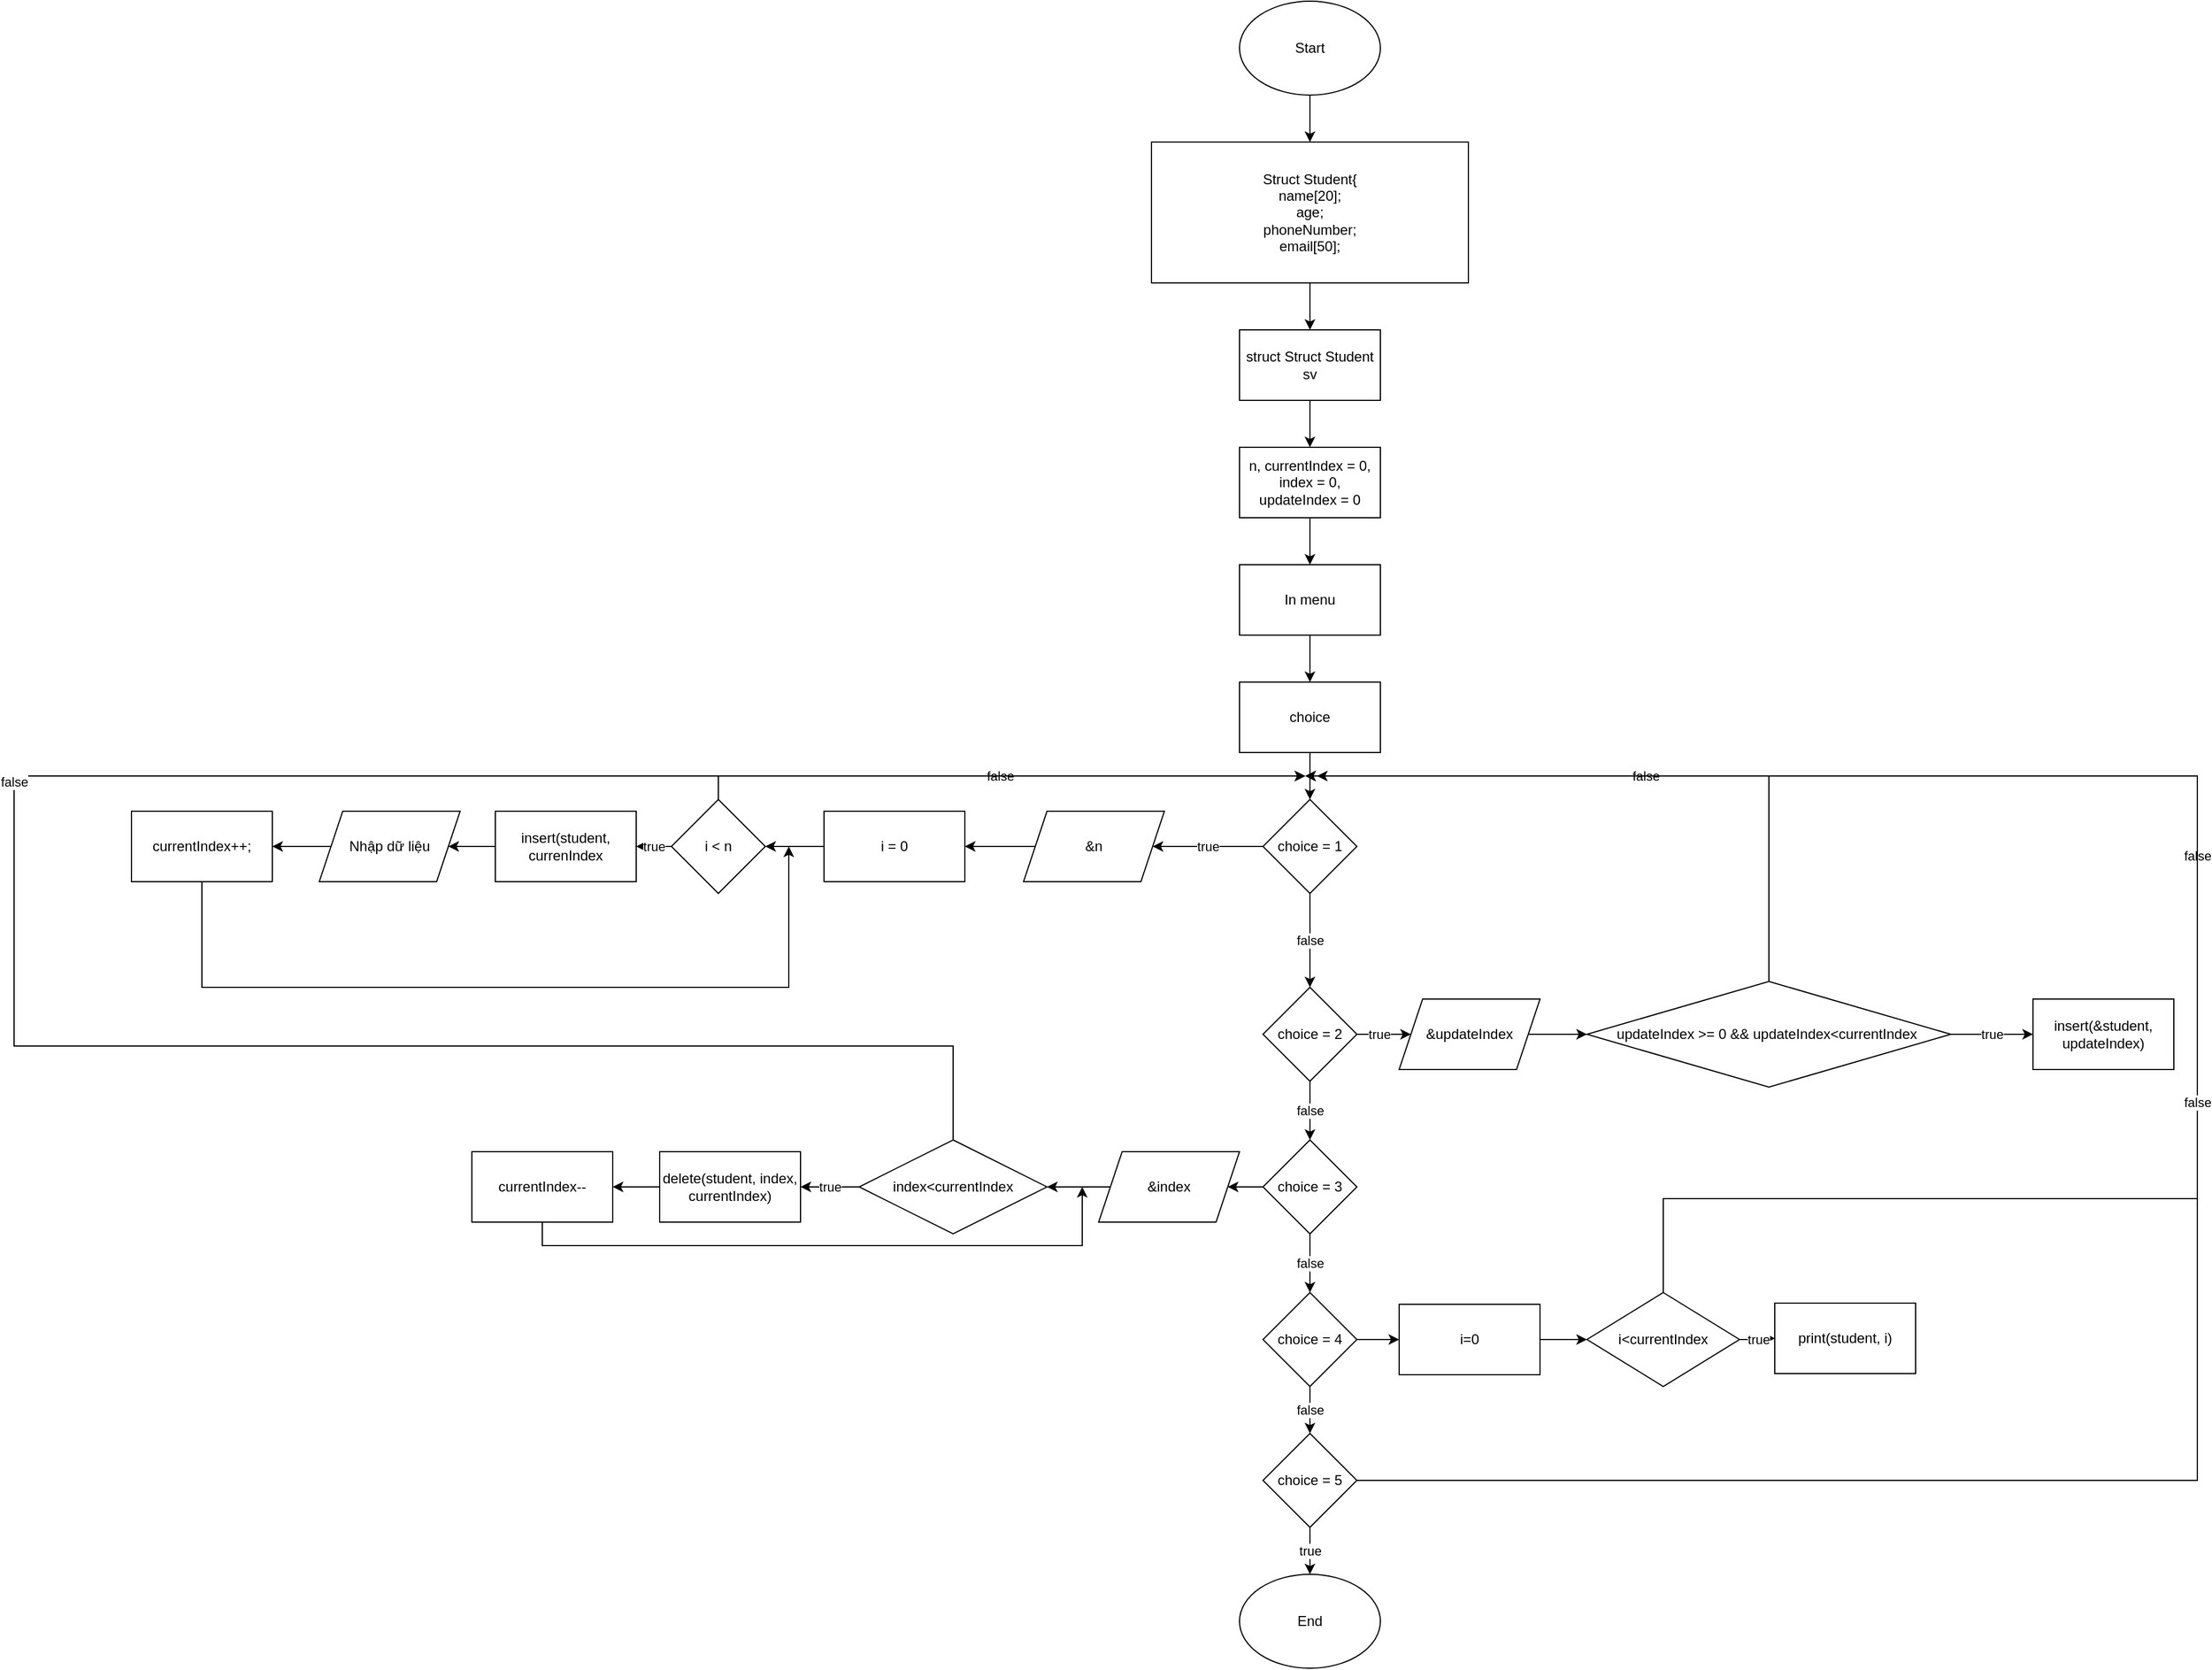 <mxfile version="22.0.3" type="device">
  <diagram id="C5RBs43oDa-KdzZeNtuy" name="Page-1">
    <mxGraphModel dx="3947" dy="1515" grid="1" gridSize="10" guides="1" tooltips="1" connect="1" arrows="1" fold="1" page="1" pageScale="1" pageWidth="827" pageHeight="1169" math="0" shadow="0">
      <root>
        <mxCell id="WIyWlLk6GJQsqaUBKTNV-0" />
        <mxCell id="WIyWlLk6GJQsqaUBKTNV-1" parent="WIyWlLk6GJQsqaUBKTNV-0" />
        <mxCell id="4SZAvXcc_9hS6sKojA4J-2" value="" style="edgeStyle=orthogonalEdgeStyle;rounded=0;orthogonalLoop=1;jettySize=auto;html=1;" edge="1" parent="WIyWlLk6GJQsqaUBKTNV-1" source="4SZAvXcc_9hS6sKojA4J-0" target="4SZAvXcc_9hS6sKojA4J-1">
          <mxGeometry relative="1" as="geometry" />
        </mxCell>
        <mxCell id="4SZAvXcc_9hS6sKojA4J-0" value="Start" style="ellipse;whiteSpace=wrap;html=1;" vertex="1" parent="WIyWlLk6GJQsqaUBKTNV-1">
          <mxGeometry x="354" width="120" height="80" as="geometry" />
        </mxCell>
        <mxCell id="4SZAvXcc_9hS6sKojA4J-4" value="" style="edgeStyle=orthogonalEdgeStyle;rounded=0;orthogonalLoop=1;jettySize=auto;html=1;" edge="1" parent="WIyWlLk6GJQsqaUBKTNV-1" source="4SZAvXcc_9hS6sKojA4J-1" target="4SZAvXcc_9hS6sKojA4J-3">
          <mxGeometry relative="1" as="geometry" />
        </mxCell>
        <mxCell id="4SZAvXcc_9hS6sKojA4J-1" value="Struct Student{&lt;br&gt;name[20];&lt;br&gt;age;&lt;br&gt;phoneNumber;&lt;br&gt;email[50];" style="whiteSpace=wrap;html=1;" vertex="1" parent="WIyWlLk6GJQsqaUBKTNV-1">
          <mxGeometry x="279" y="120" width="270" height="120" as="geometry" />
        </mxCell>
        <mxCell id="4SZAvXcc_9hS6sKojA4J-22" value="" style="edgeStyle=orthogonalEdgeStyle;rounded=0;orthogonalLoop=1;jettySize=auto;html=1;" edge="1" parent="WIyWlLk6GJQsqaUBKTNV-1" source="4SZAvXcc_9hS6sKojA4J-3" target="4SZAvXcc_9hS6sKojA4J-21">
          <mxGeometry relative="1" as="geometry" />
        </mxCell>
        <mxCell id="4SZAvXcc_9hS6sKojA4J-3" value="struct Struct Student sv" style="whiteSpace=wrap;html=1;" vertex="1" parent="WIyWlLk6GJQsqaUBKTNV-1">
          <mxGeometry x="354" y="280" width="120" height="60" as="geometry" />
        </mxCell>
        <mxCell id="4SZAvXcc_9hS6sKojA4J-9" value="" style="edgeStyle=orthogonalEdgeStyle;rounded=0;orthogonalLoop=1;jettySize=auto;html=1;" edge="1" parent="WIyWlLk6GJQsqaUBKTNV-1" source="4SZAvXcc_9hS6sKojA4J-7" target="4SZAvXcc_9hS6sKojA4J-8">
          <mxGeometry relative="1" as="geometry" />
        </mxCell>
        <mxCell id="4SZAvXcc_9hS6sKojA4J-7" value="In menu" style="rounded=0;whiteSpace=wrap;html=1;" vertex="1" parent="WIyWlLk6GJQsqaUBKTNV-1">
          <mxGeometry x="354" y="480" width="120" height="60" as="geometry" />
        </mxCell>
        <mxCell id="4SZAvXcc_9hS6sKojA4J-11" value="" style="edgeStyle=orthogonalEdgeStyle;rounded=0;orthogonalLoop=1;jettySize=auto;html=1;" edge="1" parent="WIyWlLk6GJQsqaUBKTNV-1" source="4SZAvXcc_9hS6sKojA4J-8" target="4SZAvXcc_9hS6sKojA4J-10">
          <mxGeometry relative="1" as="geometry" />
        </mxCell>
        <mxCell id="4SZAvXcc_9hS6sKojA4J-8" value="choice" style="whiteSpace=wrap;html=1;rounded=0;" vertex="1" parent="WIyWlLk6GJQsqaUBKTNV-1">
          <mxGeometry x="354" y="580" width="120" height="60" as="geometry" />
        </mxCell>
        <mxCell id="4SZAvXcc_9hS6sKojA4J-31" value="false" style="edgeStyle=orthogonalEdgeStyle;rounded=0;orthogonalLoop=1;jettySize=auto;html=1;" edge="1" parent="WIyWlLk6GJQsqaUBKTNV-1" source="4SZAvXcc_9hS6sKojA4J-10" target="4SZAvXcc_9hS6sKojA4J-30">
          <mxGeometry relative="1" as="geometry" />
        </mxCell>
        <mxCell id="4SZAvXcc_9hS6sKojA4J-43" value="true" style="edgeStyle=orthogonalEdgeStyle;rounded=0;orthogonalLoop=1;jettySize=auto;html=1;" edge="1" parent="WIyWlLk6GJQsqaUBKTNV-1" source="4SZAvXcc_9hS6sKojA4J-10" target="4SZAvXcc_9hS6sKojA4J-47">
          <mxGeometry relative="1" as="geometry">
            <mxPoint x="300" y="720" as="targetPoint" />
          </mxGeometry>
        </mxCell>
        <mxCell id="4SZAvXcc_9hS6sKojA4J-10" value="choice = 1" style="rhombus;whiteSpace=wrap;html=1;rounded=0;" vertex="1" parent="WIyWlLk6GJQsqaUBKTNV-1">
          <mxGeometry x="374" y="680" width="80" height="80" as="geometry" />
        </mxCell>
        <mxCell id="4SZAvXcc_9hS6sKojA4J-18" value="" style="edgeStyle=orthogonalEdgeStyle;rounded=0;orthogonalLoop=1;jettySize=auto;html=1;" edge="1" parent="WIyWlLk6GJQsqaUBKTNV-1" source="4SZAvXcc_9hS6sKojA4J-16" target="4SZAvXcc_9hS6sKojA4J-17">
          <mxGeometry relative="1" as="geometry" />
        </mxCell>
        <mxCell id="4SZAvXcc_9hS6sKojA4J-16" value="i = 0" style="rounded=0;whiteSpace=wrap;html=1;" vertex="1" parent="WIyWlLk6GJQsqaUBKTNV-1">
          <mxGeometry y="690" width="120" height="60" as="geometry" />
        </mxCell>
        <mxCell id="4SZAvXcc_9hS6sKojA4J-20" value="true" style="edgeStyle=orthogonalEdgeStyle;rounded=0;orthogonalLoop=1;jettySize=auto;html=1;" edge="1" parent="WIyWlLk6GJQsqaUBKTNV-1" source="4SZAvXcc_9hS6sKojA4J-17" target="4SZAvXcc_9hS6sKojA4J-19">
          <mxGeometry relative="1" as="geometry" />
        </mxCell>
        <mxCell id="4SZAvXcc_9hS6sKojA4J-29" value="false" style="edgeStyle=orthogonalEdgeStyle;rounded=0;orthogonalLoop=1;jettySize=auto;html=1;exitX=0.5;exitY=0;exitDx=0;exitDy=0;" edge="1" parent="WIyWlLk6GJQsqaUBKTNV-1" source="4SZAvXcc_9hS6sKojA4J-17">
          <mxGeometry relative="1" as="geometry">
            <mxPoint x="410" y="660" as="targetPoint" />
            <Array as="points">
              <mxPoint x="-90" y="660" />
            </Array>
          </mxGeometry>
        </mxCell>
        <mxCell id="4SZAvXcc_9hS6sKojA4J-17" value="i &amp;lt; n" style="rhombus;whiteSpace=wrap;html=1;rounded=0;" vertex="1" parent="WIyWlLk6GJQsqaUBKTNV-1">
          <mxGeometry x="-130" y="680" width="80" height="80" as="geometry" />
        </mxCell>
        <mxCell id="4SZAvXcc_9hS6sKojA4J-25" value="" style="edgeStyle=orthogonalEdgeStyle;rounded=0;orthogonalLoop=1;jettySize=auto;html=1;" edge="1" parent="WIyWlLk6GJQsqaUBKTNV-1" source="4SZAvXcc_9hS6sKojA4J-19" target="4SZAvXcc_9hS6sKojA4J-24">
          <mxGeometry relative="1" as="geometry" />
        </mxCell>
        <mxCell id="4SZAvXcc_9hS6sKojA4J-19" value="insert(student, currenIndex" style="rounded=0;whiteSpace=wrap;html=1;" vertex="1" parent="WIyWlLk6GJQsqaUBKTNV-1">
          <mxGeometry x="-280" y="690" width="120" height="60" as="geometry" />
        </mxCell>
        <mxCell id="4SZAvXcc_9hS6sKojA4J-23" value="" style="edgeStyle=orthogonalEdgeStyle;rounded=0;orthogonalLoop=1;jettySize=auto;html=1;" edge="1" parent="WIyWlLk6GJQsqaUBKTNV-1" source="4SZAvXcc_9hS6sKojA4J-21" target="4SZAvXcc_9hS6sKojA4J-7">
          <mxGeometry relative="1" as="geometry" />
        </mxCell>
        <mxCell id="4SZAvXcc_9hS6sKojA4J-21" value="n, currentIndex = 0,&lt;br&gt;index = 0, updateIndex = 0" style="rounded=0;whiteSpace=wrap;html=1;" vertex="1" parent="WIyWlLk6GJQsqaUBKTNV-1">
          <mxGeometry x="354" y="380" width="120" height="60" as="geometry" />
        </mxCell>
        <mxCell id="4SZAvXcc_9hS6sKojA4J-27" value="" style="edgeStyle=orthogonalEdgeStyle;rounded=0;orthogonalLoop=1;jettySize=auto;html=1;" edge="1" parent="WIyWlLk6GJQsqaUBKTNV-1" source="4SZAvXcc_9hS6sKojA4J-24" target="4SZAvXcc_9hS6sKojA4J-26">
          <mxGeometry relative="1" as="geometry" />
        </mxCell>
        <mxCell id="4SZAvXcc_9hS6sKojA4J-24" value="Nhập dữ liệu" style="shape=parallelogram;perimeter=parallelogramPerimeter;whiteSpace=wrap;html=1;fixedSize=1;rounded=0;" vertex="1" parent="WIyWlLk6GJQsqaUBKTNV-1">
          <mxGeometry x="-430" y="690" width="120" height="60" as="geometry" />
        </mxCell>
        <mxCell id="4SZAvXcc_9hS6sKojA4J-28" style="edgeStyle=orthogonalEdgeStyle;rounded=0;orthogonalLoop=1;jettySize=auto;html=1;exitX=0.5;exitY=1;exitDx=0;exitDy=0;" edge="1" parent="WIyWlLk6GJQsqaUBKTNV-1" source="4SZAvXcc_9hS6sKojA4J-26">
          <mxGeometry relative="1" as="geometry">
            <mxPoint x="-30" y="720" as="targetPoint" />
            <Array as="points">
              <mxPoint x="-530" y="840" />
              <mxPoint x="-30" y="840" />
            </Array>
          </mxGeometry>
        </mxCell>
        <mxCell id="4SZAvXcc_9hS6sKojA4J-26" value="currentIndex++;" style="whiteSpace=wrap;html=1;rounded=0;" vertex="1" parent="WIyWlLk6GJQsqaUBKTNV-1">
          <mxGeometry x="-590" y="690" width="120" height="60" as="geometry" />
        </mxCell>
        <mxCell id="4SZAvXcc_9hS6sKojA4J-40" value="true" style="edgeStyle=orthogonalEdgeStyle;rounded=0;orthogonalLoop=1;jettySize=auto;html=1;" edge="1" parent="WIyWlLk6GJQsqaUBKTNV-1" source="4SZAvXcc_9hS6sKojA4J-30" target="4SZAvXcc_9hS6sKojA4J-41">
          <mxGeometry relative="1" as="geometry">
            <mxPoint x="490" y="880" as="targetPoint" />
          </mxGeometry>
        </mxCell>
        <mxCell id="4SZAvXcc_9hS6sKojA4J-59" value="false" style="edgeStyle=orthogonalEdgeStyle;rounded=0;orthogonalLoop=1;jettySize=auto;html=1;" edge="1" parent="WIyWlLk6GJQsqaUBKTNV-1" source="4SZAvXcc_9hS6sKojA4J-30" target="4SZAvXcc_9hS6sKojA4J-58">
          <mxGeometry relative="1" as="geometry" />
        </mxCell>
        <mxCell id="4SZAvXcc_9hS6sKojA4J-30" value="choice = 2" style="rhombus;whiteSpace=wrap;html=1;rounded=0;" vertex="1" parent="WIyWlLk6GJQsqaUBKTNV-1">
          <mxGeometry x="374" y="840" width="80" height="80" as="geometry" />
        </mxCell>
        <mxCell id="4SZAvXcc_9hS6sKojA4J-50" value="" style="edgeStyle=orthogonalEdgeStyle;rounded=0;orthogonalLoop=1;jettySize=auto;html=1;" edge="1" parent="WIyWlLk6GJQsqaUBKTNV-1" source="4SZAvXcc_9hS6sKojA4J-41" target="4SZAvXcc_9hS6sKojA4J-51">
          <mxGeometry relative="1" as="geometry">
            <mxPoint x="640" y="880" as="targetPoint" />
          </mxGeometry>
        </mxCell>
        <mxCell id="4SZAvXcc_9hS6sKojA4J-41" value="&amp;amp;updateIndex" style="shape=parallelogram;perimeter=parallelogramPerimeter;whiteSpace=wrap;html=1;fixedSize=1;" vertex="1" parent="WIyWlLk6GJQsqaUBKTNV-1">
          <mxGeometry x="490" y="850" width="120" height="60" as="geometry" />
        </mxCell>
        <mxCell id="4SZAvXcc_9hS6sKojA4J-48" value="" style="edgeStyle=orthogonalEdgeStyle;rounded=0;orthogonalLoop=1;jettySize=auto;html=1;" edge="1" parent="WIyWlLk6GJQsqaUBKTNV-1" source="4SZAvXcc_9hS6sKojA4J-47" target="4SZAvXcc_9hS6sKojA4J-16">
          <mxGeometry relative="1" as="geometry" />
        </mxCell>
        <mxCell id="4SZAvXcc_9hS6sKojA4J-47" value="&amp;amp;n" style="shape=parallelogram;perimeter=parallelogramPerimeter;whiteSpace=wrap;html=1;fixedSize=1;" vertex="1" parent="WIyWlLk6GJQsqaUBKTNV-1">
          <mxGeometry x="170" y="690" width="120" height="60" as="geometry" />
        </mxCell>
        <mxCell id="4SZAvXcc_9hS6sKojA4J-53" value="true" style="edgeStyle=orthogonalEdgeStyle;rounded=0;orthogonalLoop=1;jettySize=auto;html=1;" edge="1" parent="WIyWlLk6GJQsqaUBKTNV-1" source="4SZAvXcc_9hS6sKojA4J-51" target="4SZAvXcc_9hS6sKojA4J-52">
          <mxGeometry relative="1" as="geometry" />
        </mxCell>
        <mxCell id="4SZAvXcc_9hS6sKojA4J-57" value="false" style="edgeStyle=orthogonalEdgeStyle;rounded=0;orthogonalLoop=1;jettySize=auto;html=1;exitX=0.5;exitY=0;exitDx=0;exitDy=0;" edge="1" parent="WIyWlLk6GJQsqaUBKTNV-1" source="4SZAvXcc_9hS6sKojA4J-51">
          <mxGeometry relative="1" as="geometry">
            <mxPoint x="420" y="660" as="targetPoint" />
            <Array as="points">
              <mxPoint x="805" y="660" />
            </Array>
          </mxGeometry>
        </mxCell>
        <mxCell id="4SZAvXcc_9hS6sKojA4J-51" value="updateIndex &amp;gt;= 0 &amp;amp;&amp;amp; updateIndex&amp;lt;currentIndex&amp;nbsp;" style="rhombus;whiteSpace=wrap;html=1;" vertex="1" parent="WIyWlLk6GJQsqaUBKTNV-1">
          <mxGeometry x="650" y="835" width="310" height="90" as="geometry" />
        </mxCell>
        <mxCell id="4SZAvXcc_9hS6sKojA4J-52" value="insert(&amp;amp;student, updateIndex)" style="whiteSpace=wrap;html=1;" vertex="1" parent="WIyWlLk6GJQsqaUBKTNV-1">
          <mxGeometry x="1030" y="850" width="120" height="60" as="geometry" />
        </mxCell>
        <mxCell id="4SZAvXcc_9hS6sKojA4J-61" value="" style="edgeStyle=orthogonalEdgeStyle;rounded=0;orthogonalLoop=1;jettySize=auto;html=1;" edge="1" parent="WIyWlLk6GJQsqaUBKTNV-1" source="4SZAvXcc_9hS6sKojA4J-58" target="4SZAvXcc_9hS6sKojA4J-60">
          <mxGeometry relative="1" as="geometry" />
        </mxCell>
        <mxCell id="4SZAvXcc_9hS6sKojA4J-87" value="false" style="edgeStyle=orthogonalEdgeStyle;rounded=0;orthogonalLoop=1;jettySize=auto;html=1;" edge="1" parent="WIyWlLk6GJQsqaUBKTNV-1" source="4SZAvXcc_9hS6sKojA4J-58" target="4SZAvXcc_9hS6sKojA4J-86">
          <mxGeometry relative="1" as="geometry" />
        </mxCell>
        <mxCell id="4SZAvXcc_9hS6sKojA4J-58" value="choice = 3" style="rhombus;whiteSpace=wrap;html=1;rounded=0;" vertex="1" parent="WIyWlLk6GJQsqaUBKTNV-1">
          <mxGeometry x="374" y="970" width="80" height="80" as="geometry" />
        </mxCell>
        <mxCell id="4SZAvXcc_9hS6sKojA4J-67" value="" style="edgeStyle=orthogonalEdgeStyle;rounded=0;orthogonalLoop=1;jettySize=auto;html=1;" edge="1" parent="WIyWlLk6GJQsqaUBKTNV-1" source="4SZAvXcc_9hS6sKojA4J-60" target="4SZAvXcc_9hS6sKojA4J-66">
          <mxGeometry relative="1" as="geometry" />
        </mxCell>
        <mxCell id="4SZAvXcc_9hS6sKojA4J-60" value="&amp;amp;index" style="shape=parallelogram;perimeter=parallelogramPerimeter;whiteSpace=wrap;html=1;fixedSize=1;rounded=0;" vertex="1" parent="WIyWlLk6GJQsqaUBKTNV-1">
          <mxGeometry x="234" y="980" width="120" height="60" as="geometry" />
        </mxCell>
        <mxCell id="4SZAvXcc_9hS6sKojA4J-71" value="true" style="edgeStyle=orthogonalEdgeStyle;rounded=0;orthogonalLoop=1;jettySize=auto;html=1;" edge="1" parent="WIyWlLk6GJQsqaUBKTNV-1" source="4SZAvXcc_9hS6sKojA4J-66" target="4SZAvXcc_9hS6sKojA4J-70">
          <mxGeometry relative="1" as="geometry" />
        </mxCell>
        <mxCell id="4SZAvXcc_9hS6sKojA4J-85" value="false" style="edgeStyle=orthogonalEdgeStyle;rounded=0;orthogonalLoop=1;jettySize=auto;html=1;exitX=0.5;exitY=0;exitDx=0;exitDy=0;" edge="1" parent="WIyWlLk6GJQsqaUBKTNV-1" source="4SZAvXcc_9hS6sKojA4J-66">
          <mxGeometry relative="1" as="geometry">
            <mxPoint x="410" y="660" as="targetPoint" />
            <Array as="points">
              <mxPoint x="110" y="890" />
              <mxPoint x="-690" y="890" />
              <mxPoint x="-690" y="660" />
            </Array>
          </mxGeometry>
        </mxCell>
        <mxCell id="4SZAvXcc_9hS6sKojA4J-66" value="index&amp;lt;currentIndex" style="rhombus;whiteSpace=wrap;html=1;rounded=0;" vertex="1" parent="WIyWlLk6GJQsqaUBKTNV-1">
          <mxGeometry x="30" y="970" width="160" height="80" as="geometry" />
        </mxCell>
        <mxCell id="4SZAvXcc_9hS6sKojA4J-73" value="" style="edgeStyle=orthogonalEdgeStyle;rounded=0;orthogonalLoop=1;jettySize=auto;html=1;" edge="1" parent="WIyWlLk6GJQsqaUBKTNV-1" source="4SZAvXcc_9hS6sKojA4J-70" target="4SZAvXcc_9hS6sKojA4J-72">
          <mxGeometry relative="1" as="geometry" />
        </mxCell>
        <mxCell id="4SZAvXcc_9hS6sKojA4J-70" value="delete(student, index, currentIndex)" style="whiteSpace=wrap;html=1;rounded=0;" vertex="1" parent="WIyWlLk6GJQsqaUBKTNV-1">
          <mxGeometry x="-140" y="980" width="120" height="60" as="geometry" />
        </mxCell>
        <mxCell id="4SZAvXcc_9hS6sKojA4J-90" style="edgeStyle=orthogonalEdgeStyle;rounded=0;orthogonalLoop=1;jettySize=auto;html=1;exitX=0.5;exitY=1;exitDx=0;exitDy=0;" edge="1" parent="WIyWlLk6GJQsqaUBKTNV-1" source="4SZAvXcc_9hS6sKojA4J-72">
          <mxGeometry relative="1" as="geometry">
            <mxPoint x="220" y="1010" as="targetPoint" />
            <Array as="points">
              <mxPoint x="-240" y="1060" />
              <mxPoint x="220" y="1060" />
            </Array>
          </mxGeometry>
        </mxCell>
        <mxCell id="4SZAvXcc_9hS6sKojA4J-72" value="currentIndex--" style="whiteSpace=wrap;html=1;rounded=0;" vertex="1" parent="WIyWlLk6GJQsqaUBKTNV-1">
          <mxGeometry x="-300" y="980" width="120" height="60" as="geometry" />
        </mxCell>
        <mxCell id="4SZAvXcc_9hS6sKojA4J-92" value="" style="edgeStyle=orthogonalEdgeStyle;rounded=0;orthogonalLoop=1;jettySize=auto;html=1;" edge="1" parent="WIyWlLk6GJQsqaUBKTNV-1" source="4SZAvXcc_9hS6sKojA4J-86" target="4SZAvXcc_9hS6sKojA4J-91">
          <mxGeometry relative="1" as="geometry" />
        </mxCell>
        <mxCell id="4SZAvXcc_9hS6sKojA4J-100" value="false" style="edgeStyle=orthogonalEdgeStyle;rounded=0;orthogonalLoop=1;jettySize=auto;html=1;" edge="1" parent="WIyWlLk6GJQsqaUBKTNV-1" source="4SZAvXcc_9hS6sKojA4J-86" target="4SZAvXcc_9hS6sKojA4J-99">
          <mxGeometry relative="1" as="geometry" />
        </mxCell>
        <mxCell id="4SZAvXcc_9hS6sKojA4J-86" value="choice = 4" style="rhombus;whiteSpace=wrap;html=1;rounded=0;" vertex="1" parent="WIyWlLk6GJQsqaUBKTNV-1">
          <mxGeometry x="374" y="1100" width="80" height="80" as="geometry" />
        </mxCell>
        <mxCell id="4SZAvXcc_9hS6sKojA4J-94" value="" style="edgeStyle=orthogonalEdgeStyle;rounded=0;orthogonalLoop=1;jettySize=auto;html=1;" edge="1" parent="WIyWlLk6GJQsqaUBKTNV-1" source="4SZAvXcc_9hS6sKojA4J-91" target="4SZAvXcc_9hS6sKojA4J-93">
          <mxGeometry relative="1" as="geometry" />
        </mxCell>
        <mxCell id="4SZAvXcc_9hS6sKojA4J-91" value="i=0" style="whiteSpace=wrap;html=1;rounded=0;" vertex="1" parent="WIyWlLk6GJQsqaUBKTNV-1">
          <mxGeometry x="490" y="1110" width="120" height="60" as="geometry" />
        </mxCell>
        <mxCell id="4SZAvXcc_9hS6sKojA4J-96" value="" style="edgeStyle=orthogonalEdgeStyle;rounded=0;orthogonalLoop=1;jettySize=auto;html=1;" edge="1" parent="WIyWlLk6GJQsqaUBKTNV-1" source="4SZAvXcc_9hS6sKojA4J-93" target="4SZAvXcc_9hS6sKojA4J-95">
          <mxGeometry relative="1" as="geometry" />
        </mxCell>
        <mxCell id="4SZAvXcc_9hS6sKojA4J-97" value="true" style="edgeStyle=orthogonalEdgeStyle;rounded=0;orthogonalLoop=1;jettySize=auto;html=1;" edge="1" parent="WIyWlLk6GJQsqaUBKTNV-1" source="4SZAvXcc_9hS6sKojA4J-93" target="4SZAvXcc_9hS6sKojA4J-95">
          <mxGeometry relative="1" as="geometry" />
        </mxCell>
        <mxCell id="4SZAvXcc_9hS6sKojA4J-98" value="false" style="edgeStyle=orthogonalEdgeStyle;rounded=0;orthogonalLoop=1;jettySize=auto;html=1;exitX=0.5;exitY=0;exitDx=0;exitDy=0;" edge="1" parent="WIyWlLk6GJQsqaUBKTNV-1" source="4SZAvXcc_9hS6sKojA4J-93">
          <mxGeometry relative="1" as="geometry">
            <mxPoint x="410" y="660" as="targetPoint" />
            <Array as="points">
              <mxPoint x="715" y="1020" />
              <mxPoint x="1170" y="1020" />
              <mxPoint x="1170" y="660" />
            </Array>
          </mxGeometry>
        </mxCell>
        <mxCell id="4SZAvXcc_9hS6sKojA4J-93" value="i&amp;lt;currentIndex" style="rhombus;whiteSpace=wrap;html=1;rounded=0;" vertex="1" parent="WIyWlLk6GJQsqaUBKTNV-1">
          <mxGeometry x="650" y="1100" width="130" height="80" as="geometry" />
        </mxCell>
        <mxCell id="4SZAvXcc_9hS6sKojA4J-95" value="print(student, i)" style="whiteSpace=wrap;html=1;rounded=0;" vertex="1" parent="WIyWlLk6GJQsqaUBKTNV-1">
          <mxGeometry x="810" y="1109" width="120" height="60" as="geometry" />
        </mxCell>
        <mxCell id="4SZAvXcc_9hS6sKojA4J-103" value="true" style="edgeStyle=orthogonalEdgeStyle;rounded=0;orthogonalLoop=1;jettySize=auto;html=1;" edge="1" parent="WIyWlLk6GJQsqaUBKTNV-1" source="4SZAvXcc_9hS6sKojA4J-99" target="4SZAvXcc_9hS6sKojA4J-102">
          <mxGeometry relative="1" as="geometry" />
        </mxCell>
        <mxCell id="4SZAvXcc_9hS6sKojA4J-104" value="false" style="edgeStyle=orthogonalEdgeStyle;rounded=0;orthogonalLoop=1;jettySize=auto;html=1;exitX=1;exitY=0.5;exitDx=0;exitDy=0;" edge="1" parent="WIyWlLk6GJQsqaUBKTNV-1" source="4SZAvXcc_9hS6sKojA4J-99">
          <mxGeometry relative="1" as="geometry">
            <mxPoint x="410" y="660" as="targetPoint" />
            <Array as="points">
              <mxPoint x="1170" y="1260" />
              <mxPoint x="1170" y="660" />
            </Array>
          </mxGeometry>
        </mxCell>
        <mxCell id="4SZAvXcc_9hS6sKojA4J-99" value="choice = 5" style="rhombus;whiteSpace=wrap;html=1;rounded=0;" vertex="1" parent="WIyWlLk6GJQsqaUBKTNV-1">
          <mxGeometry x="374" y="1220" width="80" height="80" as="geometry" />
        </mxCell>
        <mxCell id="4SZAvXcc_9hS6sKojA4J-102" value="End" style="ellipse;whiteSpace=wrap;html=1;" vertex="1" parent="WIyWlLk6GJQsqaUBKTNV-1">
          <mxGeometry x="354" y="1340" width="120" height="80" as="geometry" />
        </mxCell>
      </root>
    </mxGraphModel>
  </diagram>
</mxfile>
